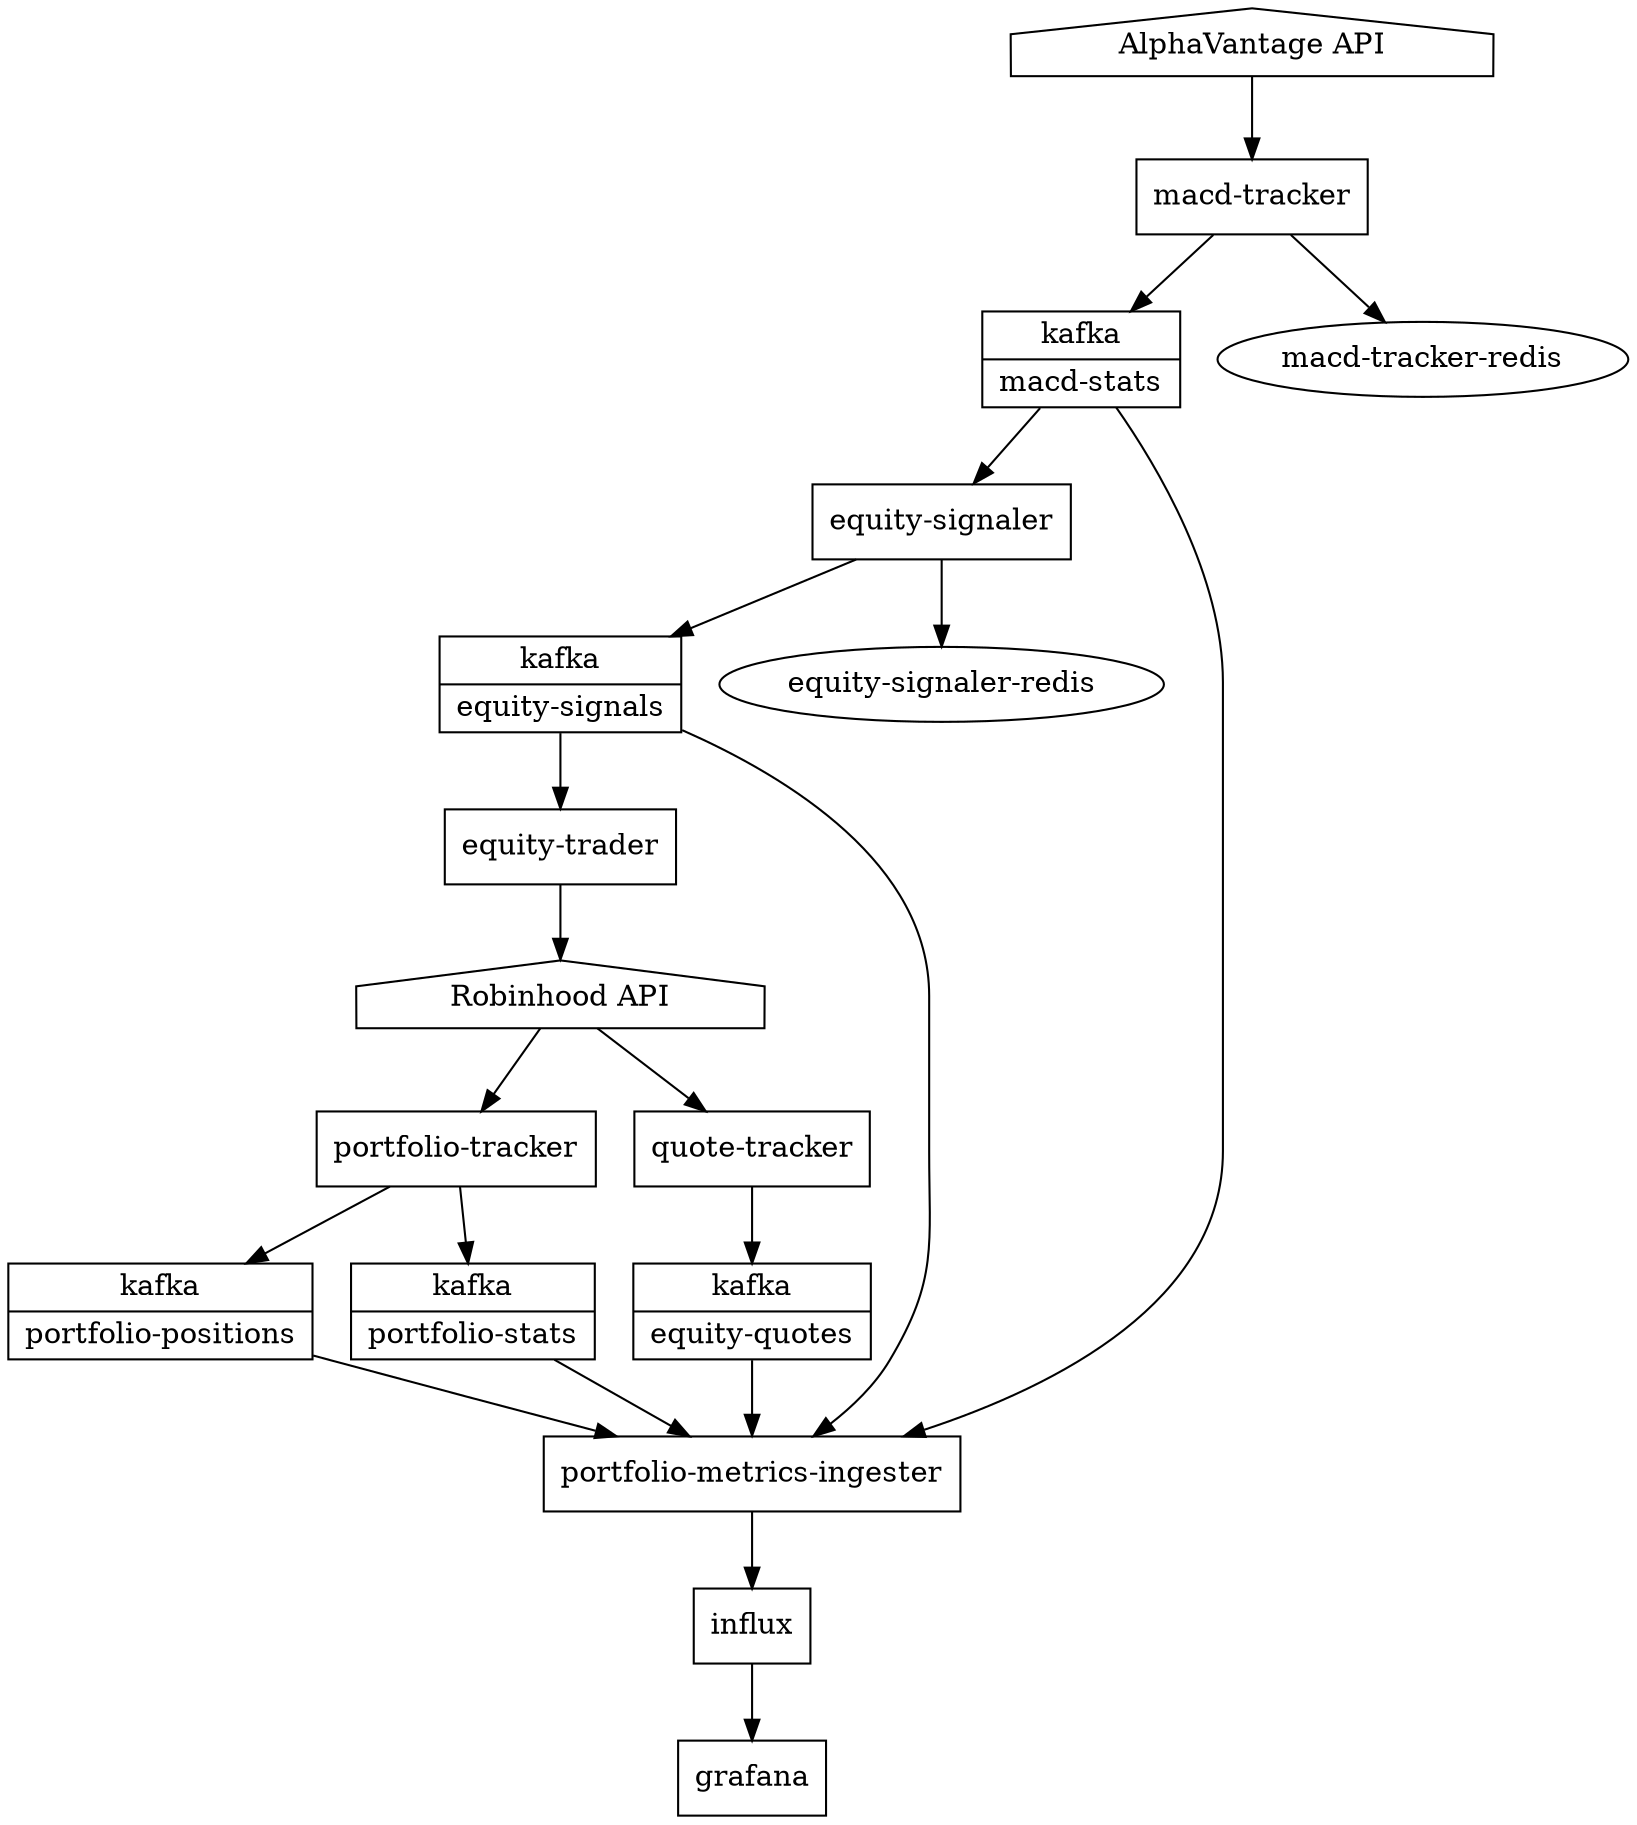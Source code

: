 digraph algorithm {
  node[shape=record]

  "AlphaVantage API"           -> "macd-tracker"
  "macd-tracker"               -> "macd-stats"
  "macd-tracker"               -> "macd-tracker-redis"
  "macd-stats"                 -> "equity-signaler"
  "equity-signaler"            -> "equity-signals"
  "equity-signaler"            -> "equity-signaler-redis"
  "equity-signals"             -> "equity-trader"
  "equity-trader"              -> "Robinhood API"
  "Robinhood API"              -> "portfolio-tracker"
  "Robinhood API"              -> "quote-tracker"
  "portfolio-tracker"         -> "portfolio-positions"
  "portfolio-tracker"         -> "portfolio-stats"
  "quote-tracker"              -> "equity-quotes"
  "portfolio-positions"        -> "portfolio-metrics-ingester"
  "portfolio-stats"            -> "portfolio-metrics-ingester"
  "macd-stats"                 -> "portfolio-metrics-ingester"
  "equity-signals"             -> "portfolio-metrics-ingester"
  "equity-quotes"              -> "portfolio-metrics-ingester"
  "portfolio-metrics-ingester" -> "influx"
  "influx"                     -> "grafana"

  "macd-stats" [shape=record label="{<f0> kafka| <f1> macd-stats}"]
  "equity-signals" [shape=record label="{<f0> kafka| <f1> equity-signals}"]
  "equity-quotes" [shape=record label="{<f0> kafka| <f1> equity-quotes}"]
  "portfolio-positions" [shape=record label="{<f0> kafka| <f1> portfolio-positions}"]
  "portfolio-stats" [shape=record label="{<f0> kafka| <f1> portfolio-stats}"]
  "AlphaVantage API" [shape=house]
  "Robinhood API" [shape=house]
  "macd-tracker-redis" [shape=ellipse]
  "equity-signaler-redis" [shape=ellipse]
}
